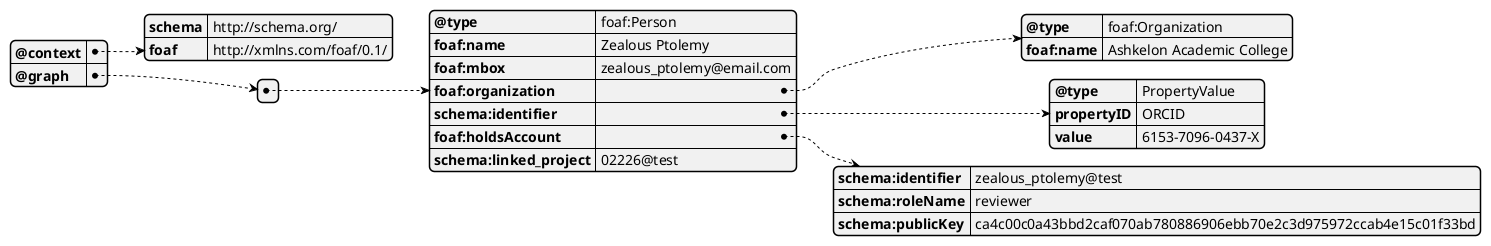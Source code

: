 @startjson
{
    "@context": {
        "schema": "http://schema.org/",
        "foaf": "http://xmlns.com/foaf/0.1/"
    },
    "@graph": [
        {
            "@type": "foaf:Person",
            "foaf:name": "Zealous Ptolemy",
            "foaf:mbox": "zealous_ptolemy@email.com",
            "foaf:organization": {
                "@type": "foaf:Organization",
                "foaf:name": "Ashkelon Academic College"
            },
            "schema:identifier": {
                "@type": "PropertyValue",
                "propertyID": "ORCID",
                "value": "6153-7096-0437-X"
            },
            "foaf:holdsAccount": {
                "schema:identifier": "zealous_ptolemy@test",
                "schema:roleName": "reviewer",
                "schema:publicKey": "ca4c00c0a43bbd2caf070ab780886906ebb70e2c3d975972ccab4e15c01f33bd"
            },
            "schema:linked_project": "02226@test"
        }
    ]
}
@endjson
